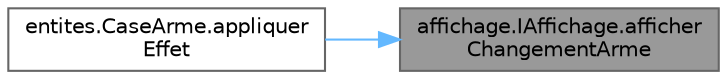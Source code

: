 digraph "affichage.IAffichage.afficherChangementArme"
{
 // LATEX_PDF_SIZE
  bgcolor="transparent";
  edge [fontname=Helvetica,fontsize=10,labelfontname=Helvetica,labelfontsize=10];
  node [fontname=Helvetica,fontsize=10,shape=box,height=0.2,width=0.4];
  rankdir="RL";
  Node1 [id="Node000001",label="affichage.IAffichage.afficher\lChangementArme",height=0.2,width=0.4,color="gray40", fillcolor="grey60", style="filled", fontcolor="black",tooltip="Affiche un changement d'arme pour un pirate."];
  Node1 -> Node2 [id="edge1_Node000001_Node000002",dir="back",color="steelblue1",style="solid",tooltip=" "];
  Node2 [id="Node000002",label="entites.CaseArme.appliquer\lEffet",height=0.2,width=0.4,color="grey40", fillcolor="white", style="filled",URL="$classentites_1_1_case_arme.html#abd7548f158bfd13b3d5276c5dd95a465",tooltip="Applique l'effet de trouver une arme sur la case au pirate qui y arrive."];
}
